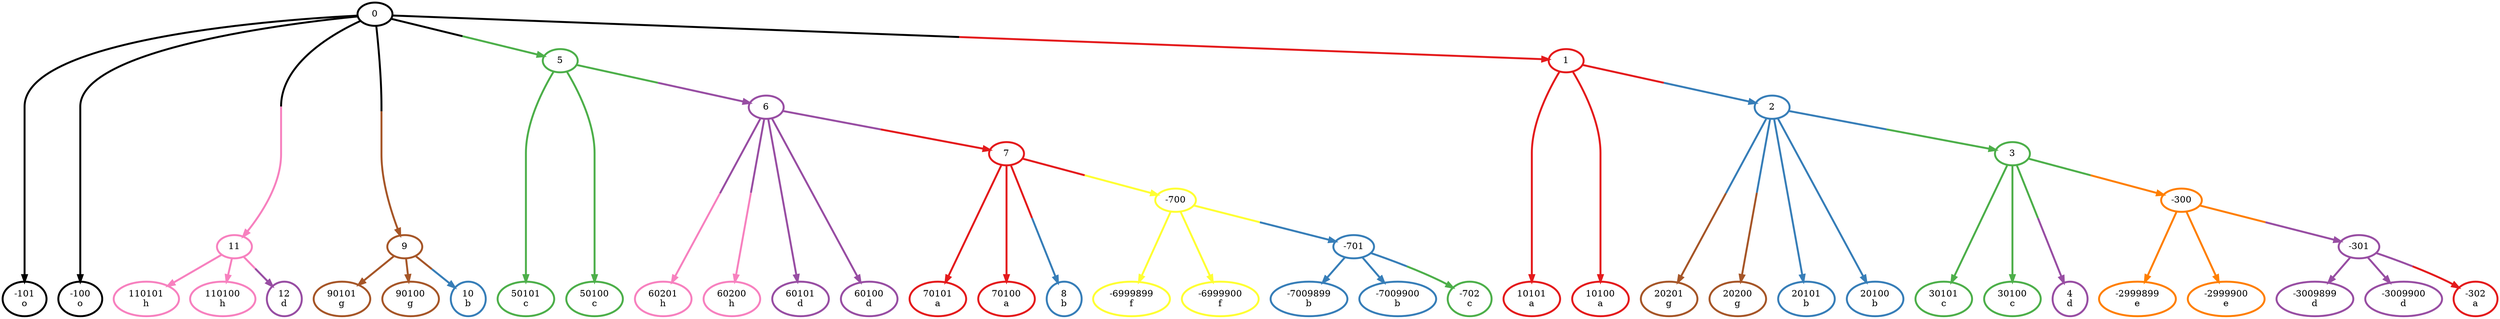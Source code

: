 digraph T {
	{
		rank=same
		48 [penwidth=3,colorscheme=set19,color=8,label="110101\nh"]
		47 [penwidth=3,colorscheme=set19,color=8,label="110100\nh"]
		46 [penwidth=3,colorscheme=set19,color=4,label="12\nd"]
		45 [penwidth=3,colorscheme=set19,color=7,label="90101\ng"]
		44 [penwidth=3,colorscheme=set19,color=7,label="90100\ng"]
		43 [penwidth=3,colorscheme=set19,color=2,label="10\nb"]
		42 [penwidth=3,colorscheme=set19,color=2,label="-7009899\nb"]
		41 [penwidth=3,colorscheme=set19,color=2,label="-7009900\nb"]
		40 [penwidth=3,colorscheme=set19,color=3,label="-702\nc"]
		39 [penwidth=3,colorscheme=set19,color=6,label="-6999899\nf"]
		38 [penwidth=3,colorscheme=set19,color=6,label="-6999900\nf"]
		36 [penwidth=3,colorscheme=set19,color=1,label="70101\na"]
		35 [penwidth=3,colorscheme=set19,color=1,label="70100\na"]
		34 [penwidth=3,colorscheme=set19,color=2,label="8\nb"]
		32 [penwidth=3,colorscheme=set19,color=8,label="60201\nh"]
		31 [penwidth=3,colorscheme=set19,color=8,label="60200\nh"]
		30 [penwidth=3,colorscheme=set19,color=4,label="60101\nd"]
		29 [penwidth=3,colorscheme=set19,color=4,label="60100\nd"]
		27 [penwidth=3,colorscheme=set19,color=3,label="50101\nc"]
		26 [penwidth=3,colorscheme=set19,color=3,label="50100\nc"]
		24 [penwidth=3,colorscheme=set19,color=4,label="-3009899\nd"]
		23 [penwidth=3,colorscheme=set19,color=4,label="-3009900\nd"]
		22 [penwidth=3,colorscheme=set19,color=1,label="-302\na"]
		21 [penwidth=3,colorscheme=set19,color=5,label="-2999899\ne"]
		20 [penwidth=3,colorscheme=set19,color=5,label="-2999900\ne"]
		18 [penwidth=3,colorscheme=set19,color=3,label="30101\nc"]
		17 [penwidth=3,colorscheme=set19,color=3,label="30100\nc"]
		16 [penwidth=3,colorscheme=set19,color=4,label="4\nd"]
		14 [penwidth=3,colorscheme=set19,color=7,label="20201\ng"]
		13 [penwidth=3,colorscheme=set19,color=7,label="20200\ng"]
		12 [penwidth=3,colorscheme=set19,color=2,label="20101\nb"]
		11 [penwidth=3,colorscheme=set19,color=2,label="20100\nb"]
		9 [penwidth=3,colorscheme=set19,color=1,label="10101\na"]
		8 [penwidth=3,colorscheme=set19,color=1,label="10100\na"]
		6 [penwidth=3,colorscheme=set19,color=11,label="-101\no"]
		5 [penwidth=3,colorscheme=set19,color=11,label="-100\no"]
	}
	37 [penwidth=3,colorscheme=set19,color=2,label="-701"]
	33 [penwidth=3,colorscheme=set19,color=6,label="-700"]
	28 [penwidth=3,colorscheme=set19,color=1,label="7"]
	25 [penwidth=3,colorscheme=set19,color=4,label="6"]
	19 [penwidth=3,colorscheme=set19,color=4,label="-301"]
	15 [penwidth=3,colorscheme=set19,color=5,label="-300"]
	10 [penwidth=3,colorscheme=set19,color=3,label="3"]
	7 [penwidth=3,colorscheme=set19,color=2,label="2"]
	4 [penwidth=3,colorscheme=set19,color=8,label="11"]
	3 [penwidth=3,colorscheme=set19,color=7,label="9"]
	2 [penwidth=3,colorscheme=set19,color=3,label="5"]
	1 [penwidth=3,colorscheme=set19,color=1,label="1"]
	0 [penwidth=3,colorscheme=set19,color=11,label="0"]
	37 -> 42 [penwidth=3,colorscheme=set19,color=2]
	37 -> 41 [penwidth=3,colorscheme=set19,color=2]
	37 -> 40 [penwidth=3,colorscheme=set19,color="2;0.5:3"]
	33 -> 39 [penwidth=3,colorscheme=set19,color=6]
	33 -> 38 [penwidth=3,colorscheme=set19,color=6]
	33 -> 37 [penwidth=3,colorscheme=set19,color="6;0.5:2"]
	28 -> 36 [penwidth=3,colorscheme=set19,color=1]
	28 -> 35 [penwidth=3,colorscheme=set19,color=1]
	28 -> 34 [penwidth=3,colorscheme=set19,color="1;0.5:2"]
	28 -> 33 [penwidth=3,colorscheme=set19,color="1;0.5:6"]
	25 -> 32 [penwidth=3,colorscheme=set19,color="4;0.5:8"]
	25 -> 31 [penwidth=3,colorscheme=set19,color="4;0.5:8"]
	25 -> 30 [penwidth=3,colorscheme=set19,color=4]
	25 -> 29 [penwidth=3,colorscheme=set19,color=4]
	25 -> 28 [penwidth=3,colorscheme=set19,color="4;0.5:1"]
	19 -> 24 [penwidth=3,colorscheme=set19,color=4]
	19 -> 23 [penwidth=3,colorscheme=set19,color=4]
	19 -> 22 [penwidth=3,colorscheme=set19,color="4;0.5:1"]
	15 -> 21 [penwidth=3,colorscheme=set19,color=5]
	15 -> 20 [penwidth=3,colorscheme=set19,color=5]
	15 -> 19 [penwidth=3,colorscheme=set19,color="5;0.5:4"]
	10 -> 18 [penwidth=3,colorscheme=set19,color=3]
	10 -> 17 [penwidth=3,colorscheme=set19,color=3]
	10 -> 16 [penwidth=3,colorscheme=set19,color="3;0.5:4"]
	10 -> 15 [penwidth=3,colorscheme=set19,color="3;0.5:5"]
	7 -> 14 [penwidth=3,colorscheme=set19,color="2;0.5:7"]
	7 -> 13 [penwidth=3,colorscheme=set19,color="2;0.5:7"]
	7 -> 12 [penwidth=3,colorscheme=set19,color=2]
	7 -> 11 [penwidth=3,colorscheme=set19,color=2]
	7 -> 10 [penwidth=3,colorscheme=set19,color="2;0.5:3"]
	4 -> 48 [penwidth=3,colorscheme=set19,color=8]
	4 -> 47 [penwidth=3,colorscheme=set19,color=8]
	4 -> 46 [penwidth=3,colorscheme=set19,color="8;0.5:4"]
	3 -> 45 [penwidth=3,colorscheme=set19,color=7]
	3 -> 44 [penwidth=3,colorscheme=set19,color=7]
	3 -> 43 [penwidth=3,colorscheme=set19,color="7;0.5:2"]
	2 -> 27 [penwidth=3,colorscheme=set19,color=3]
	2 -> 26 [penwidth=3,colorscheme=set19,color=3]
	2 -> 25 [penwidth=3,colorscheme=set19,color="3;0.5:4"]
	1 -> 9 [penwidth=3,colorscheme=set19,color=1]
	1 -> 8 [penwidth=3,colorscheme=set19,color=1]
	1 -> 7 [penwidth=3,colorscheme=set19,color="1;0.5:2"]
	0 -> 6 [penwidth=3,colorscheme=set19,color=11]
	0 -> 5 [penwidth=3,colorscheme=set19,color=11]
	0 -> 4 [penwidth=3,colorscheme=set19,color="11;0.5:8"]
	0 -> 3 [penwidth=3,colorscheme=set19,color="11;0.5:7"]
	0 -> 2 [penwidth=3,colorscheme=set19,color="11;0.5:3"]
	0 -> 1 [penwidth=3,colorscheme=set19,color="11;0.5:1"]
}
